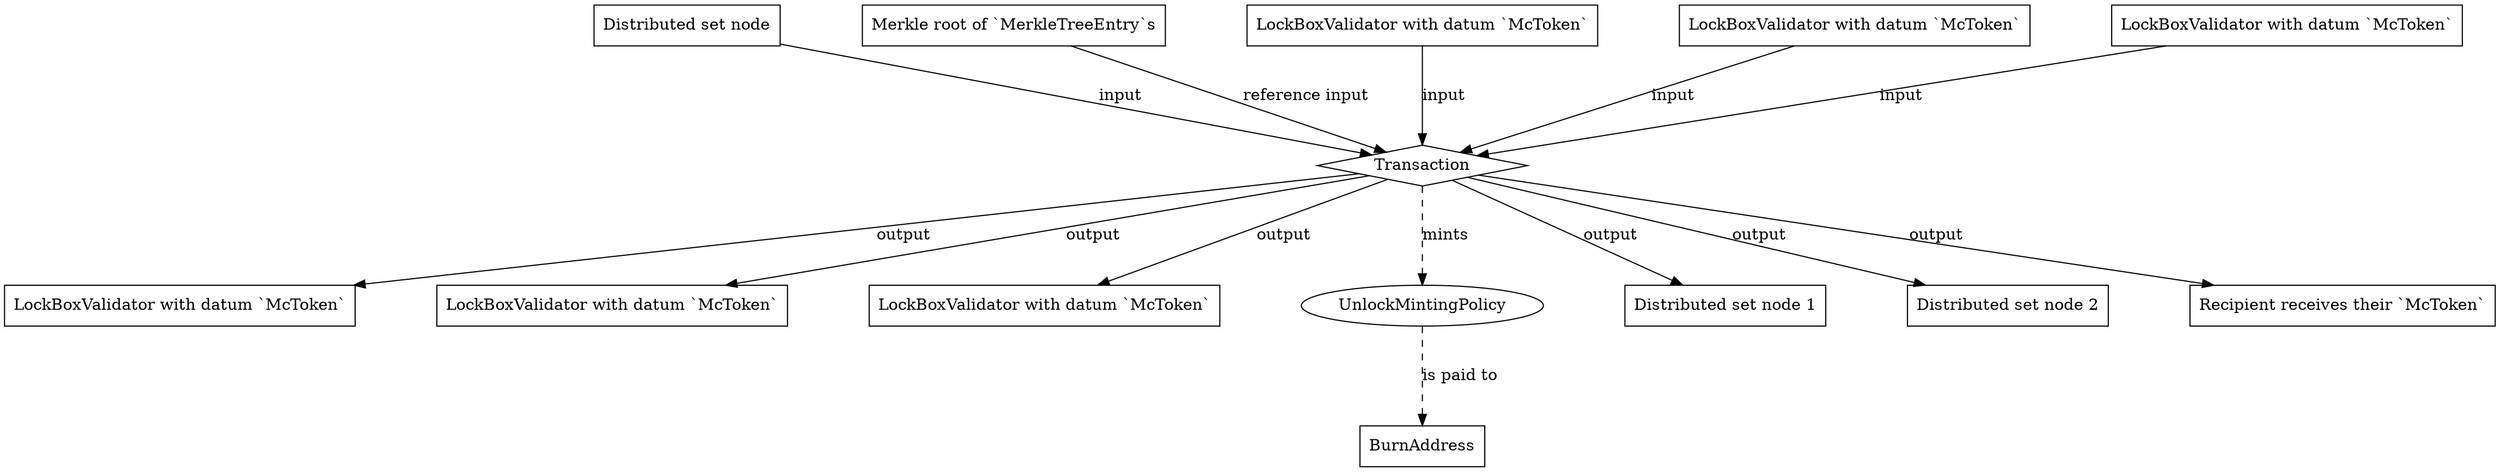 strict digraph {
  node [shape=record]
  graph [nodesep="1", ranksep="1"]

  DistributedSetNode [ label = "Distributed set node"];
  MerkleRoot [ label = "Merkle root of `MerkleTreeEntry`s"];

  InputLockBoxValidator1 [label = "LockBoxValidator with datum `McToken`"];
  InputLockBoxValidator2 [label = "LockBoxValidator with datum `McToken`"];
  InputLockBoxValidator3 [label = "LockBoxValidator with datum `McToken`"];

  OutputLockBoxValidator1 [label = "LockBoxValidator with datum `McToken`"];
  OutputLockBoxValidator2 [label = "LockBoxValidator with datum `McToken`"];
  OutputLockBoxValidator3 [label = "LockBoxValidator with datum `McToken`"];

  UnlockMintingPolicy [shape = ellipse ] ;
  BurnAddress ;

  Transaction [ shape=diamond ];

  DistributedSetNode1 [ label = "Distributed set node 1"];
  DistributedSetNode2 [ label = "Distributed set node 2"];

  Recipient [ label = "Recipient receives their `McToken`" ];

  MerkleRoot -> Transaction [label = "reference input"];
  DistributedSetNode -> Transaction [label = "input"];

  InputLockBoxValidator1 -> Transaction [label = "input"];
  InputLockBoxValidator2 -> Transaction [label = "input"];
  InputLockBoxValidator3 -> Transaction [label = "input"];

  Transaction -> OutputLockBoxValidator1 [label = "output"];
  Transaction -> OutputLockBoxValidator2 [label = "output"];
  Transaction -> OutputLockBoxValidator3 [label = "output"];
  Transaction -> DistributedSetNode1 [label = "output"];
  Transaction -> DistributedSetNode2 [label = "output"];
  Transaction -> Recipient [ label = "output" ];
  Transaction -> UnlockMintingPolicy [ label = "mints", style=dashed ];
  UnlockMintingPolicy -> BurnAddress[ label = "is paid to", style=dashed ];
}
